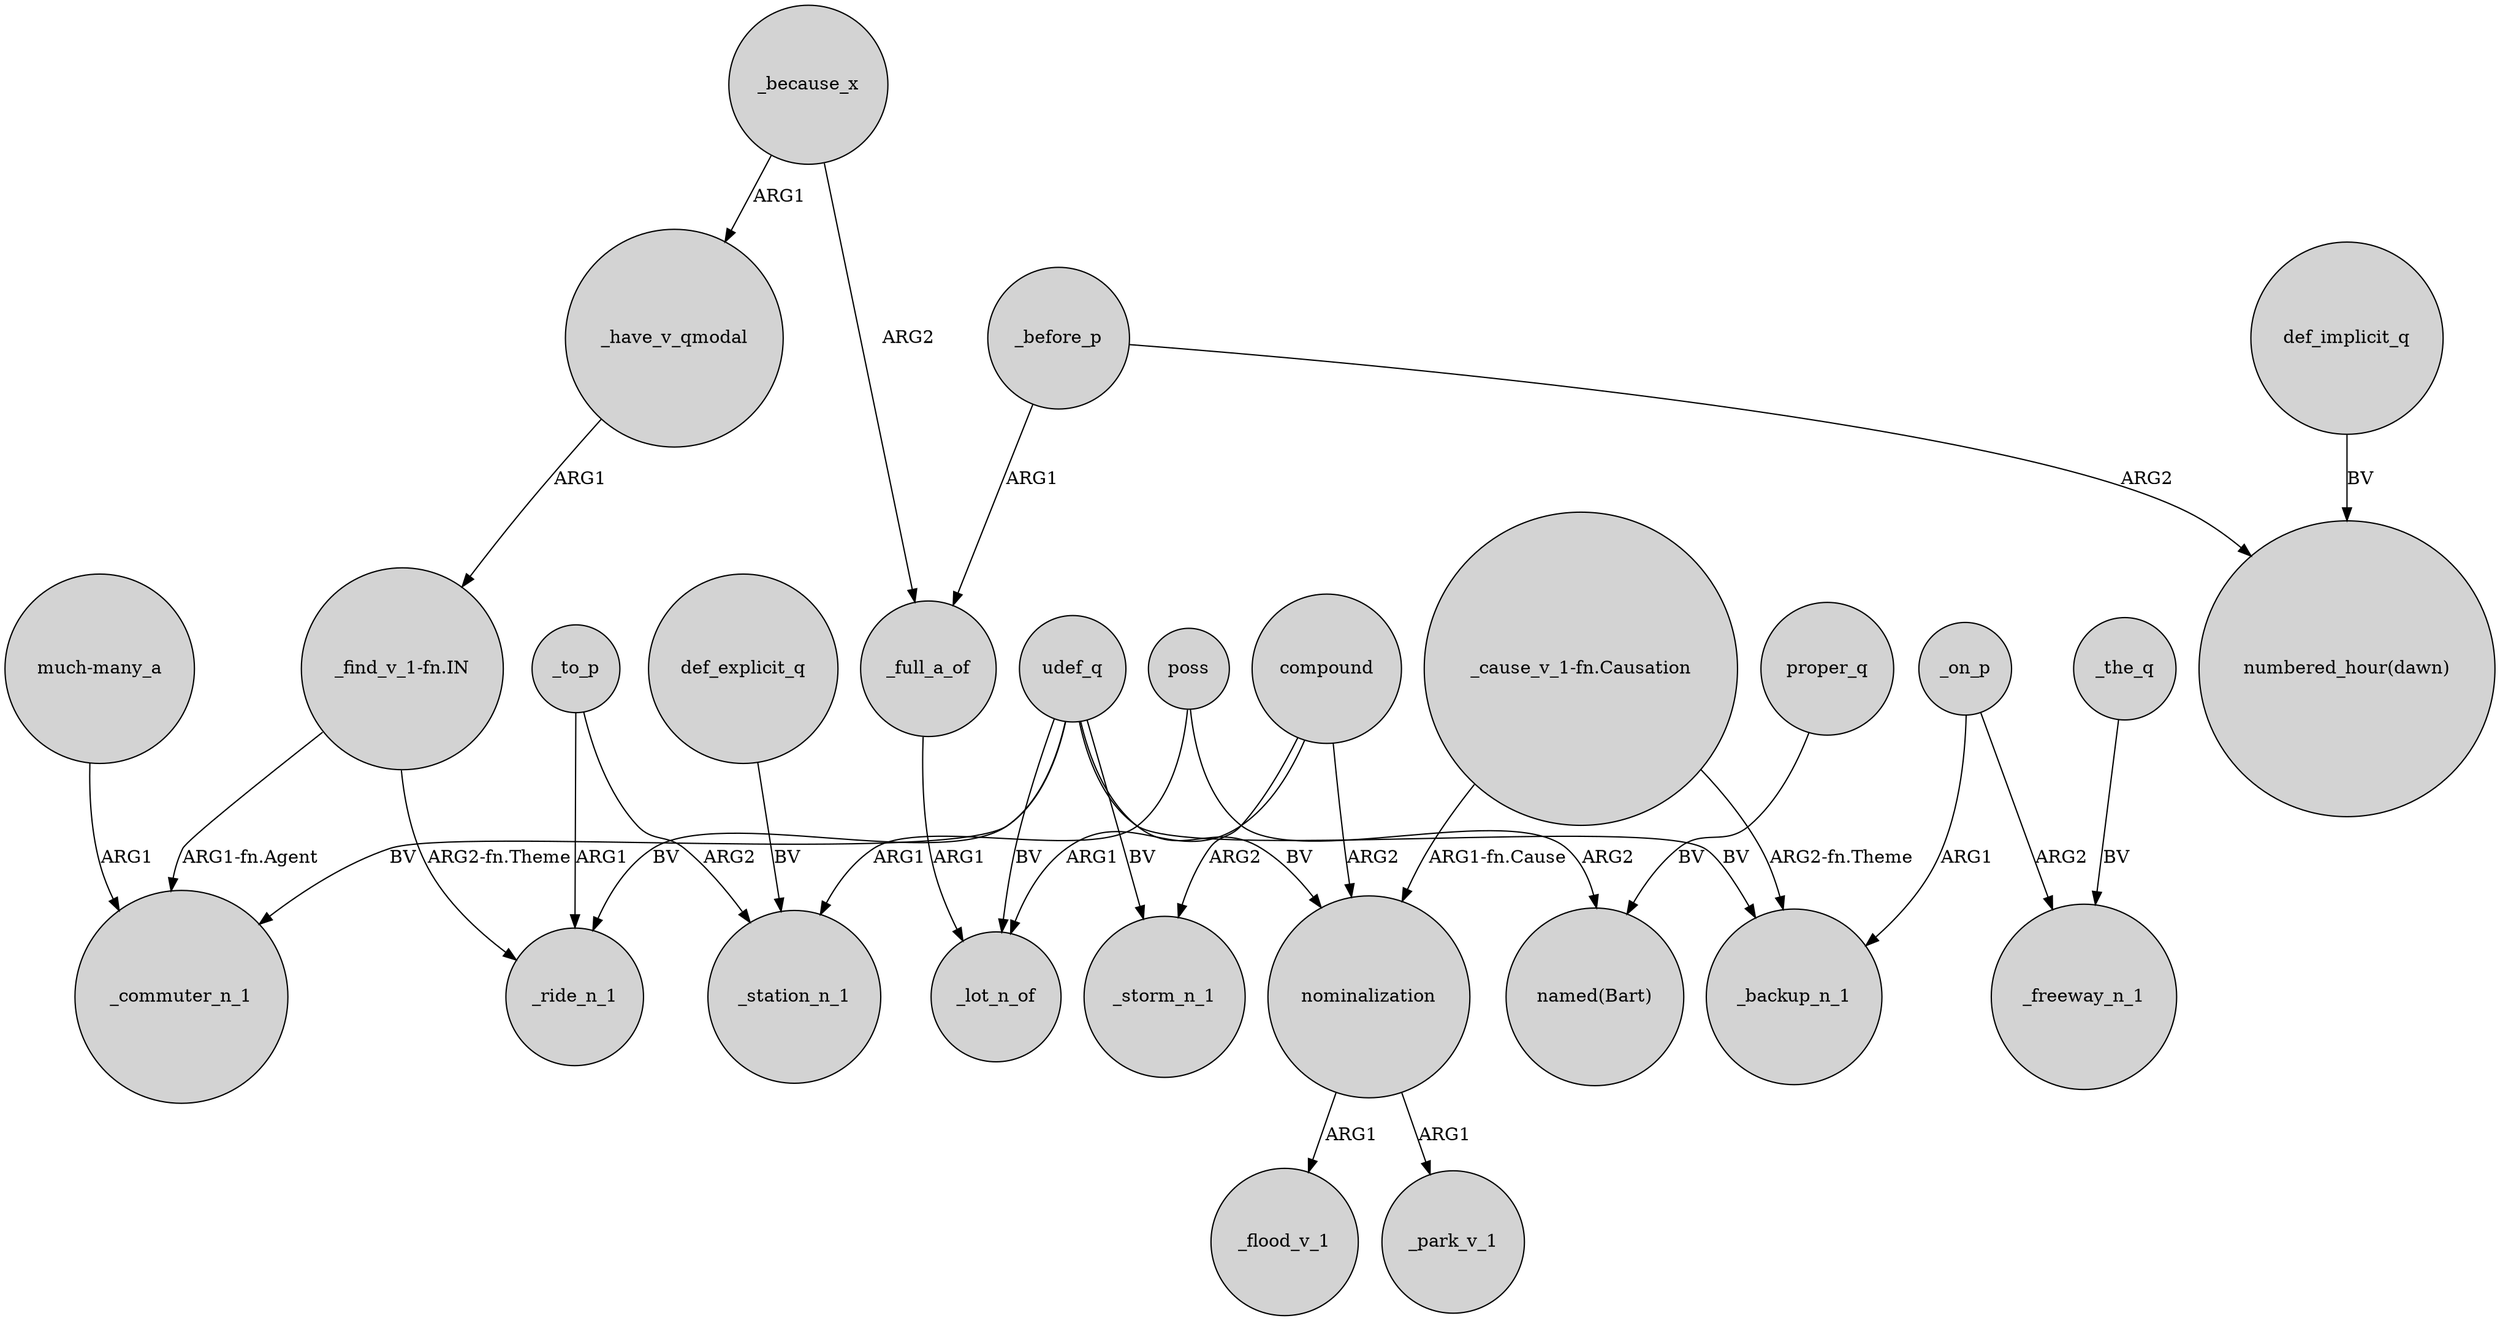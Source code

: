 digraph {
	node [shape=circle style=filled]
	_because_x -> _full_a_of [label=ARG2]
	_the_q -> _freeway_n_1 [label=BV]
	"much-many_a" -> _commuter_n_1 [label=ARG1]
	_full_a_of -> _lot_n_of [label=ARG1]
	udef_q -> _ride_n_1 [label=BV]
	udef_q -> _lot_n_of [label=BV]
	poss -> "named(Bart)" [label=ARG2]
	udef_q -> _commuter_n_1 [label=BV]
	compound -> nominalization [label=ARG2]
	poss -> _station_n_1 [label=ARG1]
	udef_q -> _storm_n_1 [label=BV]
	nominalization -> _flood_v_1 [label=ARG1]
	_to_p -> _station_n_1 [label=ARG2]
	_because_x -> _have_v_qmodal [label=ARG1]
	"_find_v_1-fn.IN" -> _commuter_n_1 [label="ARG1-fn.Agent"]
	_before_p -> "numbered_hour(dawn)" [label=ARG2]
	"_cause_v_1-fn.Causation" -> nominalization [label="ARG1-fn.Cause"]
	compound -> _lot_n_of [label=ARG1]
	_have_v_qmodal -> "_find_v_1-fn.IN" [label=ARG1]
	_to_p -> _ride_n_1 [label=ARG1]
	udef_q -> nominalization [label=BV]
	"_find_v_1-fn.IN" -> _ride_n_1 [label="ARG2-fn.Theme"]
	def_explicit_q -> _station_n_1 [label=BV]
	_on_p -> _backup_n_1 [label=ARG1]
	"_cause_v_1-fn.Causation" -> _backup_n_1 [label="ARG2-fn.Theme"]
	udef_q -> _backup_n_1 [label=BV]
	_before_p -> _full_a_of [label=ARG1]
	def_implicit_q -> "numbered_hour(dawn)" [label=BV]
	compound -> _storm_n_1 [label=ARG2]
	proper_q -> "named(Bart)" [label=BV]
	_on_p -> _freeway_n_1 [label=ARG2]
	nominalization -> _park_v_1 [label=ARG1]
}
